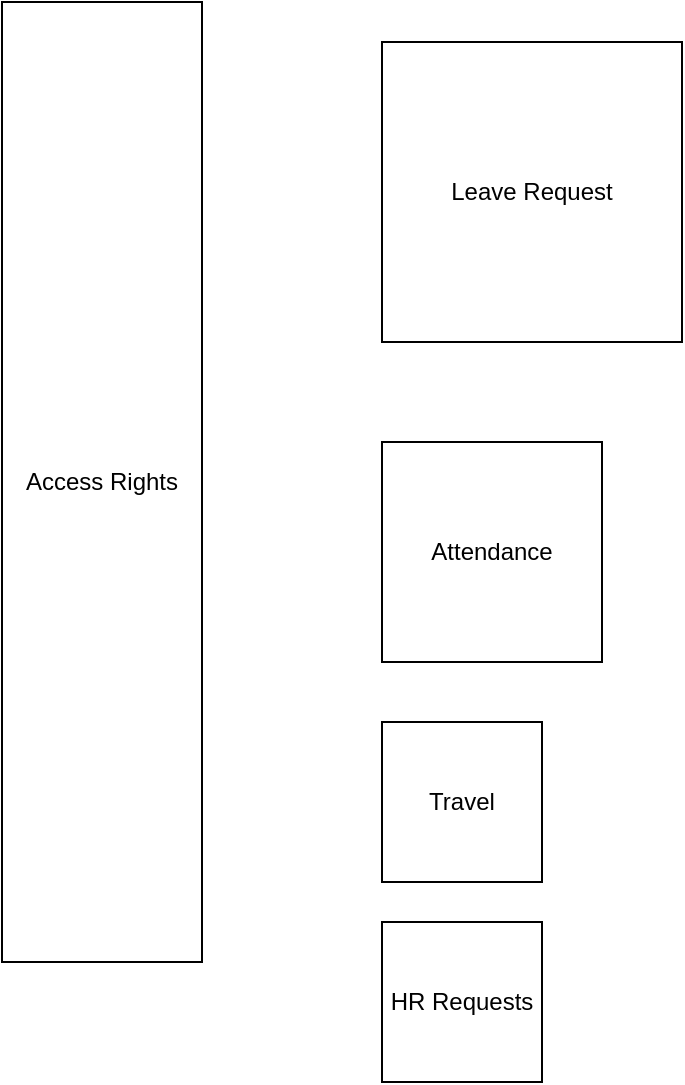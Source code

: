 <mxfile version="22.1.5" type="github">
  <diagram name="Page-1" id="S-Btpq4ElsNhJgEUXTao">
    <mxGraphModel dx="1049" dy="701" grid="1" gridSize="10" guides="1" tooltips="1" connect="1" arrows="1" fold="1" page="1" pageScale="1" pageWidth="850" pageHeight="1100" math="0" shadow="0">
      <root>
        <mxCell id="0" />
        <mxCell id="1" parent="0" />
        <mxCell id="GjA46N9Rn8YWetvPc95C-2" value="Access Rights" style="rounded=0;whiteSpace=wrap;html=1;" vertex="1" parent="1">
          <mxGeometry x="280" y="140" width="100" height="480" as="geometry" />
        </mxCell>
        <mxCell id="GjA46N9Rn8YWetvPc95C-3" value="Leave Request" style="whiteSpace=wrap;html=1;aspect=fixed;" vertex="1" parent="1">
          <mxGeometry x="470" y="160" width="150" height="150" as="geometry" />
        </mxCell>
        <mxCell id="GjA46N9Rn8YWetvPc95C-5" value="Attendance" style="whiteSpace=wrap;html=1;aspect=fixed;" vertex="1" parent="1">
          <mxGeometry x="470" y="360" width="110" height="110" as="geometry" />
        </mxCell>
        <mxCell id="GjA46N9Rn8YWetvPc95C-6" value="Travel" style="whiteSpace=wrap;html=1;aspect=fixed;" vertex="1" parent="1">
          <mxGeometry x="470" y="500" width="80" height="80" as="geometry" />
        </mxCell>
        <mxCell id="GjA46N9Rn8YWetvPc95C-7" value="HR Requests" style="whiteSpace=wrap;html=1;aspect=fixed;" vertex="1" parent="1">
          <mxGeometry x="470" y="600" width="80" height="80" as="geometry" />
        </mxCell>
      </root>
    </mxGraphModel>
  </diagram>
</mxfile>
